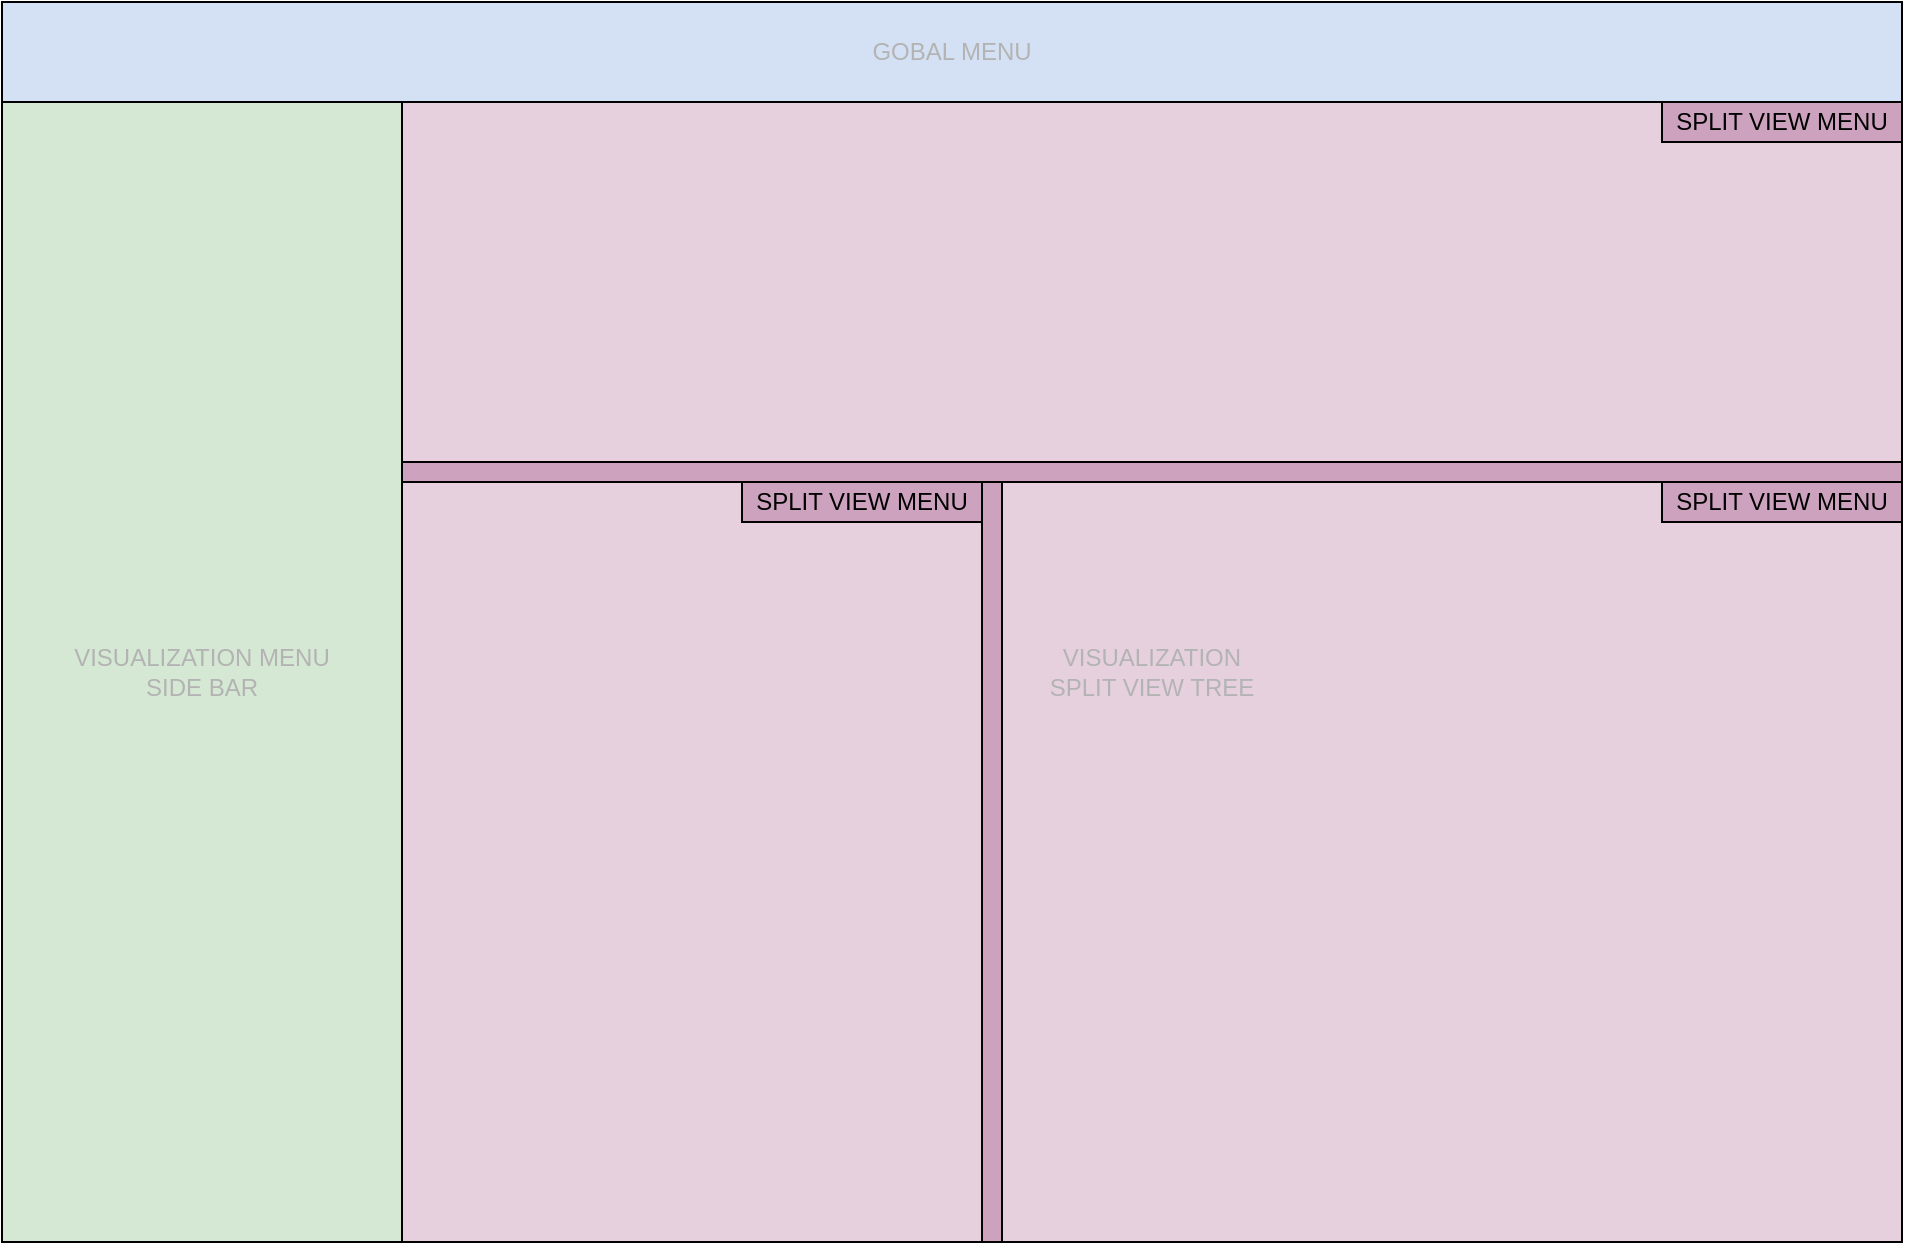<mxfile version="12.4.2" type="device" pages="1"><diagram id="oPkynf6OvNisHhSBFgdV" name="Page-1"><mxGraphModel dx="485" dy="1961" grid="1" gridSize="10" guides="1" tooltips="1" connect="1" arrows="1" fold="1" page="1" pageScale="1" pageWidth="827" pageHeight="1169" math="0" shadow="0"><root><mxCell id="0"/><mxCell id="1" parent="0"/><mxCell id="ym-M_pwWFfHmWoHeqJaM-1" value="" style="group" vertex="1" connectable="0" parent="1"><mxGeometry x="1010" y="-50" width="950" height="620" as="geometry"/></mxCell><mxCell id="ym-M_pwWFfHmWoHeqJaM-2" value="&lt;font color=&quot;#b3b3b3&quot;&gt;VISUALIZATION &lt;br&gt;SPLIT VIEW TREE&lt;/font&gt;" style="rounded=0;whiteSpace=wrap;html=1;fillColor=#E6D0DE;" vertex="1" parent="ym-M_pwWFfHmWoHeqJaM-1"><mxGeometry x="200" y="50" width="750" height="570" as="geometry"/></mxCell><mxCell id="ym-M_pwWFfHmWoHeqJaM-3" value="&lt;font color=&quot;#b3b3b3&quot;&gt;VISUALIZATION MENU&lt;br&gt;SIDE BAR&lt;/font&gt;" style="rounded=0;whiteSpace=wrap;html=1;fillColor=#D5E8D4;" vertex="1" parent="ym-M_pwWFfHmWoHeqJaM-1"><mxGeometry y="50" width="200" height="570" as="geometry"/></mxCell><mxCell id="ym-M_pwWFfHmWoHeqJaM-4" value="&lt;font color=&quot;#b3b3b3&quot;&gt;GOBAL MENU&lt;/font&gt;" style="rounded=0;whiteSpace=wrap;html=1;fillColor=#D4E1F5;" vertex="1" parent="ym-M_pwWFfHmWoHeqJaM-1"><mxGeometry width="950" height="50" as="geometry"/></mxCell><mxCell id="ym-M_pwWFfHmWoHeqJaM-5" value="SPLIT VIEW MENU" style="rounded=0;whiteSpace=wrap;html=1;fillColor=#CDA2BE;" vertex="1" parent="ym-M_pwWFfHmWoHeqJaM-1"><mxGeometry x="830" y="50" width="120" height="20" as="geometry"/></mxCell><mxCell id="ym-M_pwWFfHmWoHeqJaM-6" value="" style="rounded=0;whiteSpace=wrap;html=1;fillColor=#CDA2BE;" vertex="1" parent="ym-M_pwWFfHmWoHeqJaM-1"><mxGeometry x="200" y="230" width="750" height="10" as="geometry"/></mxCell><mxCell id="ym-M_pwWFfHmWoHeqJaM-7" value="SPLIT VIEW MENU" style="rounded=0;whiteSpace=wrap;html=1;fillColor=#CDA2BE;" vertex="1" parent="ym-M_pwWFfHmWoHeqJaM-1"><mxGeometry x="830" y="240" width="120" height="20" as="geometry"/></mxCell><mxCell id="ym-M_pwWFfHmWoHeqJaM-8" value="" style="rounded=0;whiteSpace=wrap;html=1;fillColor=#CDA2BE;" vertex="1" parent="ym-M_pwWFfHmWoHeqJaM-1"><mxGeometry x="490" y="240" width="10" height="380" as="geometry"/></mxCell><mxCell id="ym-M_pwWFfHmWoHeqJaM-9" value="SPLIT VIEW MENU" style="rounded=0;whiteSpace=wrap;html=1;fillColor=#CDA2BE;" vertex="1" parent="ym-M_pwWFfHmWoHeqJaM-1"><mxGeometry x="370" y="240" width="120" height="20" as="geometry"/></mxCell></root></mxGraphModel></diagram></mxfile>